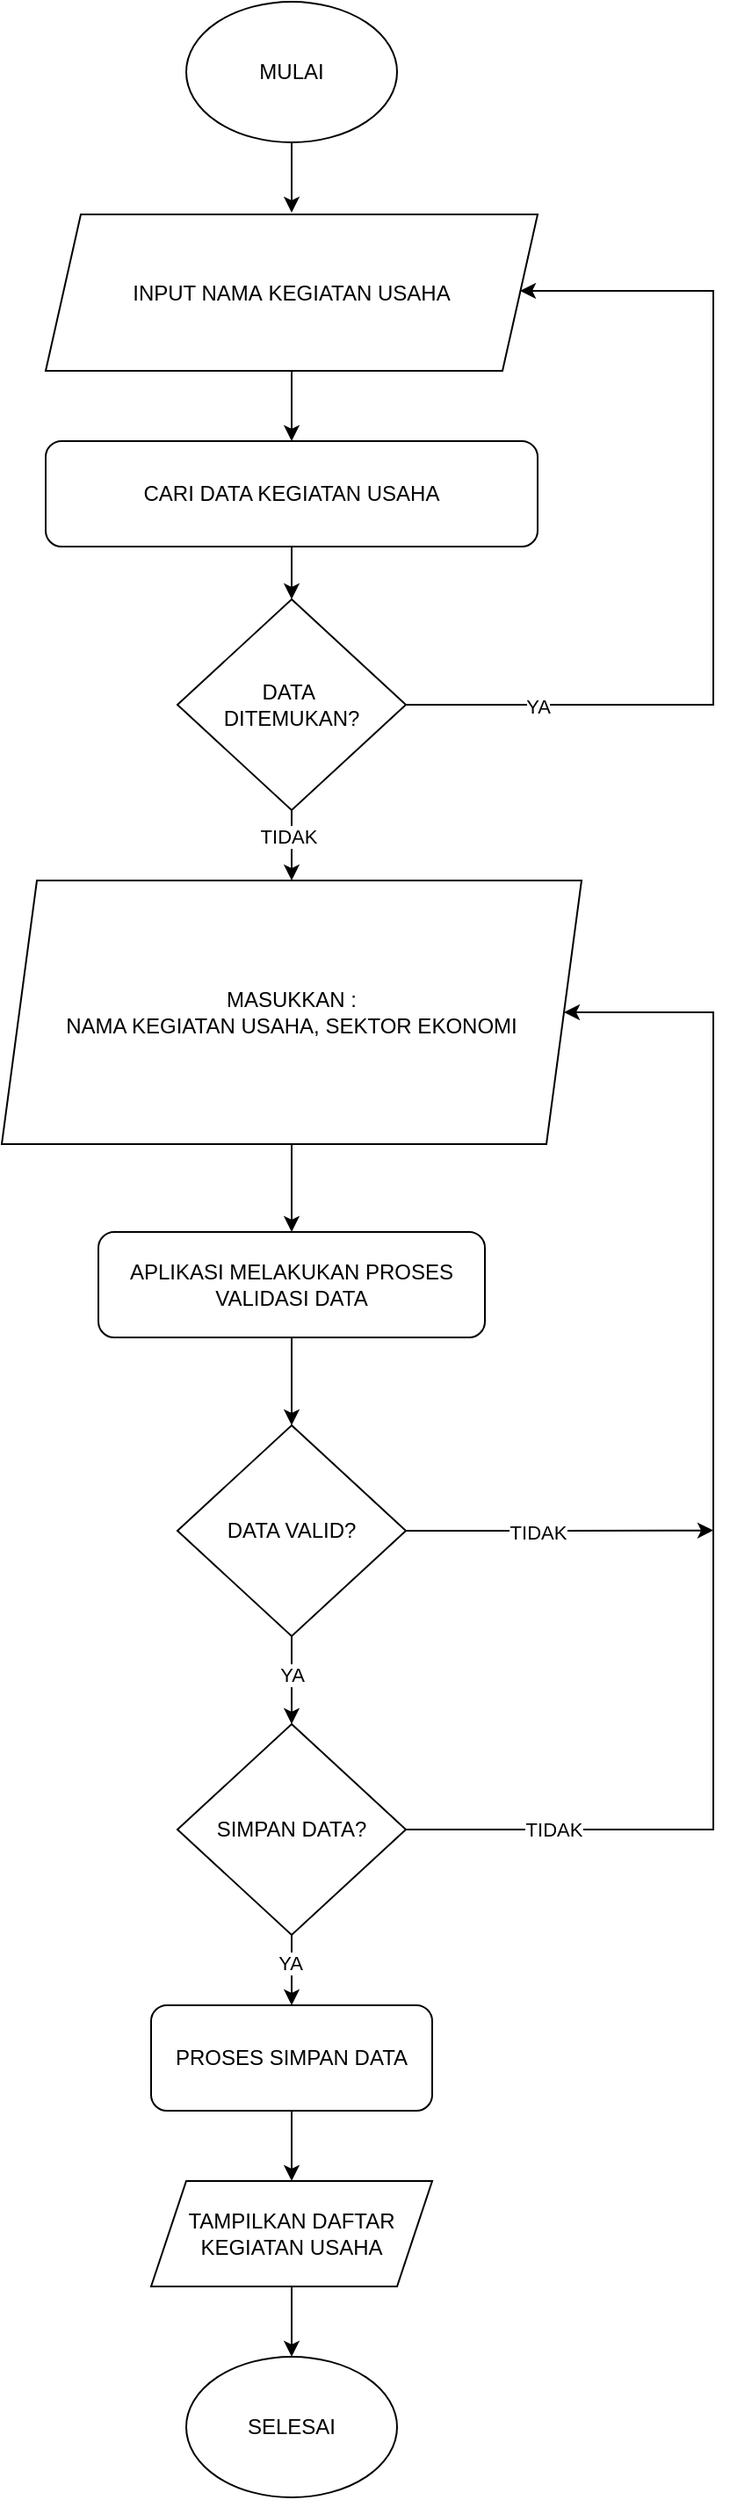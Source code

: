 <mxfile version="25.0.1">
  <diagram name="Page-1" id="YjIV6i9AhqV_NUEh9Pl0">
    <mxGraphModel dx="693" dy="371" grid="1" gridSize="10" guides="1" tooltips="1" connect="1" arrows="1" fold="1" page="1" pageScale="1" pageWidth="850" pageHeight="1100" math="0" shadow="0">
      <root>
        <mxCell id="0" />
        <mxCell id="1" parent="0" />
        <mxCell id="l4PgzZC-H3y_UtFU5DA_-1" style="edgeStyle=orthogonalEdgeStyle;rounded=0;orthogonalLoop=1;jettySize=auto;html=1;" parent="1" source="l4PgzZC-H3y_UtFU5DA_-2" edge="1">
          <mxGeometry relative="1" as="geometry">
            <mxPoint x="400" y="180" as="targetPoint" />
          </mxGeometry>
        </mxCell>
        <mxCell id="l4PgzZC-H3y_UtFU5DA_-2" value="MULAI" style="ellipse;whiteSpace=wrap;html=1;" parent="1" vertex="1">
          <mxGeometry x="340" y="60" width="120" height="80" as="geometry" />
        </mxCell>
        <mxCell id="l4PgzZC-H3y_UtFU5DA_-3" style="edgeStyle=orthogonalEdgeStyle;rounded=0;orthogonalLoop=1;jettySize=auto;html=1;entryX=0.5;entryY=0;entryDx=0;entryDy=0;" parent="1" source="l4PgzZC-H3y_UtFU5DA_-12" target="l4PgzZC-H3y_UtFU5DA_-10" edge="1">
          <mxGeometry relative="1" as="geometry" />
        </mxCell>
        <mxCell id="l4PgzZC-H3y_UtFU5DA_-4" style="edgeStyle=orthogonalEdgeStyle;rounded=0;orthogonalLoop=1;jettySize=auto;html=1;entryX=0.5;entryY=0;entryDx=0;entryDy=0;" parent="1" source="l4PgzZC-H3y_UtFU5DA_-5" target="l4PgzZC-H3y_UtFU5DA_-23" edge="1">
          <mxGeometry relative="1" as="geometry" />
        </mxCell>
        <mxCell id="l4PgzZC-H3y_UtFU5DA_-5" value="INPUT NAMA&lt;span style=&quot;background-color: initial;&quot;&gt;&amp;nbsp;KEGIATAN USAHA&lt;/span&gt;" style="shape=parallelogram;perimeter=parallelogramPerimeter;whiteSpace=wrap;html=1;fixedSize=1;" parent="1" vertex="1">
          <mxGeometry x="260" y="181" width="280" height="89" as="geometry" />
        </mxCell>
        <mxCell id="l4PgzZC-H3y_UtFU5DA_-6" style="edgeStyle=orthogonalEdgeStyle;rounded=0;orthogonalLoop=1;jettySize=auto;html=1;exitX=0.5;exitY=1;exitDx=0;exitDy=0;entryX=0.5;entryY=0;entryDx=0;entryDy=0;" parent="1" source="l4PgzZC-H3y_UtFU5DA_-10" target="l4PgzZC-H3y_UtFU5DA_-17" edge="1">
          <mxGeometry relative="1" as="geometry" />
        </mxCell>
        <mxCell id="l4PgzZC-H3y_UtFU5DA_-7" value="YA" style="edgeLabel;html=1;align=center;verticalAlign=middle;resizable=0;points=[];" parent="l4PgzZC-H3y_UtFU5DA_-6" vertex="1" connectable="0">
          <mxGeometry x="-0.129" relative="1" as="geometry">
            <mxPoint as="offset" />
          </mxGeometry>
        </mxCell>
        <mxCell id="l4PgzZC-H3y_UtFU5DA_-8" style="edgeStyle=orthogonalEdgeStyle;rounded=0;orthogonalLoop=1;jettySize=auto;html=1;exitX=1;exitY=0.5;exitDx=0;exitDy=0;" parent="1" source="l4PgzZC-H3y_UtFU5DA_-10" edge="1">
          <mxGeometry relative="1" as="geometry">
            <mxPoint x="640" y="929.8" as="targetPoint" />
          </mxGeometry>
        </mxCell>
        <mxCell id="l4PgzZC-H3y_UtFU5DA_-9" value="TIDAK" style="edgeLabel;html=1;align=center;verticalAlign=middle;resizable=0;points=[];" parent="l4PgzZC-H3y_UtFU5DA_-8" vertex="1" connectable="0">
          <mxGeometry x="-0.146" y="-1" relative="1" as="geometry">
            <mxPoint as="offset" />
          </mxGeometry>
        </mxCell>
        <mxCell id="l4PgzZC-H3y_UtFU5DA_-10" value="DATA VALID?" style="rhombus;whiteSpace=wrap;html=1;" parent="1" vertex="1">
          <mxGeometry x="335" y="870" width="130" height="120" as="geometry" />
        </mxCell>
        <mxCell id="l4PgzZC-H3y_UtFU5DA_-11" value="SELESAI" style="ellipse;whiteSpace=wrap;html=1;" parent="1" vertex="1">
          <mxGeometry x="340" y="1400" width="120" height="80" as="geometry" />
        </mxCell>
        <mxCell id="l4PgzZC-H3y_UtFU5DA_-12" value="APLIKASI MELAKUKAN PROSES VALIDASI DATA" style="rounded=1;whiteSpace=wrap;html=1;" parent="1" vertex="1">
          <mxGeometry x="290" y="760" width="220" height="60" as="geometry" />
        </mxCell>
        <mxCell id="l4PgzZC-H3y_UtFU5DA_-13" style="edgeStyle=orthogonalEdgeStyle;rounded=0;orthogonalLoop=1;jettySize=auto;html=1;exitX=1;exitY=0.5;exitDx=0;exitDy=0;entryX=1;entryY=0.5;entryDx=0;entryDy=0;" parent="1" source="l4PgzZC-H3y_UtFU5DA_-17" target="l4PgzZC-H3y_UtFU5DA_-30" edge="1">
          <mxGeometry relative="1" as="geometry">
            <mxPoint x="640" y="640" as="targetPoint" />
            <Array as="points">
              <mxPoint x="640" y="1100" />
              <mxPoint x="640" y="635" />
            </Array>
          </mxGeometry>
        </mxCell>
        <mxCell id="l4PgzZC-H3y_UtFU5DA_-14" value="TIDAK" style="edgeLabel;html=1;align=center;verticalAlign=middle;resizable=0;points=[];" parent="l4PgzZC-H3y_UtFU5DA_-13" vertex="1" connectable="0">
          <mxGeometry x="-0.769" relative="1" as="geometry">
            <mxPoint as="offset" />
          </mxGeometry>
        </mxCell>
        <mxCell id="l4PgzZC-H3y_UtFU5DA_-15" style="edgeStyle=orthogonalEdgeStyle;rounded=0;orthogonalLoop=1;jettySize=auto;html=1;entryX=0.5;entryY=0;entryDx=0;entryDy=0;" parent="1" source="l4PgzZC-H3y_UtFU5DA_-17" edge="1">
          <mxGeometry relative="1" as="geometry">
            <mxPoint x="400" y="1200" as="targetPoint" />
          </mxGeometry>
        </mxCell>
        <mxCell id="l4PgzZC-H3y_UtFU5DA_-16" value="YA" style="edgeLabel;html=1;align=center;verticalAlign=middle;resizable=0;points=[];" parent="l4PgzZC-H3y_UtFU5DA_-15" vertex="1" connectable="0">
          <mxGeometry x="-0.199" y="-1" relative="1" as="geometry">
            <mxPoint as="offset" />
          </mxGeometry>
        </mxCell>
        <mxCell id="l4PgzZC-H3y_UtFU5DA_-17" value="SIMPAN DATA?" style="rhombus;whiteSpace=wrap;html=1;" parent="1" vertex="1">
          <mxGeometry x="335" y="1040" width="130" height="120" as="geometry" />
        </mxCell>
        <mxCell id="l4PgzZC-H3y_UtFU5DA_-18" style="edgeStyle=orthogonalEdgeStyle;rounded=0;orthogonalLoop=1;jettySize=auto;html=1;exitX=0.5;exitY=1;exitDx=0;exitDy=0;entryX=0.5;entryY=0;entryDx=0;entryDy=0;" parent="1" source="l4PgzZC-H3y_UtFU5DA_-19" target="l4PgzZC-H3y_UtFU5DA_-21" edge="1">
          <mxGeometry relative="1" as="geometry" />
        </mxCell>
        <mxCell id="l4PgzZC-H3y_UtFU5DA_-19" value="PROSES SIMPAN DATA" style="rounded=1;whiteSpace=wrap;html=1;" parent="1" vertex="1">
          <mxGeometry x="320" y="1200" width="160" height="60" as="geometry" />
        </mxCell>
        <mxCell id="l4PgzZC-H3y_UtFU5DA_-20" style="edgeStyle=orthogonalEdgeStyle;rounded=0;orthogonalLoop=1;jettySize=auto;html=1;exitX=0.5;exitY=1;exitDx=0;exitDy=0;entryX=0.5;entryY=0;entryDx=0;entryDy=0;" parent="1" source="l4PgzZC-H3y_UtFU5DA_-21" target="l4PgzZC-H3y_UtFU5DA_-11" edge="1">
          <mxGeometry relative="1" as="geometry" />
        </mxCell>
        <mxCell id="l4PgzZC-H3y_UtFU5DA_-21" value="TAMPILKAN DAFTAR&lt;div&gt;KEGIATAN USAHA&lt;/div&gt;" style="shape=parallelogram;perimeter=parallelogramPerimeter;whiteSpace=wrap;html=1;fixedSize=1;" parent="1" vertex="1">
          <mxGeometry x="320" y="1300" width="160" height="60" as="geometry" />
        </mxCell>
        <mxCell id="l4PgzZC-H3y_UtFU5DA_-22" style="edgeStyle=orthogonalEdgeStyle;rounded=0;orthogonalLoop=1;jettySize=auto;html=1;entryX=0.5;entryY=0;entryDx=0;entryDy=0;" parent="1" source="l4PgzZC-H3y_UtFU5DA_-23" target="l4PgzZC-H3y_UtFU5DA_-28" edge="1">
          <mxGeometry relative="1" as="geometry" />
        </mxCell>
        <mxCell id="l4PgzZC-H3y_UtFU5DA_-23" value="CARI DATA KEGIATAN USAHA" style="rounded=1;whiteSpace=wrap;html=1;" parent="1" vertex="1">
          <mxGeometry x="260" y="310" width="280" height="60" as="geometry" />
        </mxCell>
        <mxCell id="l4PgzZC-H3y_UtFU5DA_-24" style="edgeStyle=orthogonalEdgeStyle;rounded=0;orthogonalLoop=1;jettySize=auto;html=1;entryX=0.5;entryY=0;entryDx=0;entryDy=0;" parent="1" source="l4PgzZC-H3y_UtFU5DA_-28" target="l4PgzZC-H3y_UtFU5DA_-30" edge="1">
          <mxGeometry relative="1" as="geometry" />
        </mxCell>
        <mxCell id="l4PgzZC-H3y_UtFU5DA_-25" value="TIDAK" style="edgeLabel;html=1;align=center;verticalAlign=middle;resizable=0;points=[];" parent="l4PgzZC-H3y_UtFU5DA_-24" vertex="1" connectable="0">
          <mxGeometry x="-0.25" y="-2" relative="1" as="geometry">
            <mxPoint as="offset" />
          </mxGeometry>
        </mxCell>
        <mxCell id="l4PgzZC-H3y_UtFU5DA_-26" style="edgeStyle=orthogonalEdgeStyle;rounded=0;orthogonalLoop=1;jettySize=auto;html=1;exitX=1;exitY=0.5;exitDx=0;exitDy=0;entryX=1;entryY=0.5;entryDx=0;entryDy=0;" parent="1" source="l4PgzZC-H3y_UtFU5DA_-28" edge="1">
          <mxGeometry relative="1" as="geometry">
            <mxPoint x="530" y="224.5" as="targetPoint" />
            <Array as="points">
              <mxPoint x="640" y="460" />
              <mxPoint x="640" y="225" />
            </Array>
            <mxPoint x="465" y="459" as="sourcePoint" />
          </mxGeometry>
        </mxCell>
        <mxCell id="l4PgzZC-H3y_UtFU5DA_-27" value="YA" style="edgeLabel;html=1;align=center;verticalAlign=middle;resizable=0;points=[];" parent="l4PgzZC-H3y_UtFU5DA_-26" vertex="1" connectable="0">
          <mxGeometry x="-0.712" y="-1" relative="1" as="geometry">
            <mxPoint as="offset" />
          </mxGeometry>
        </mxCell>
        <mxCell id="l4PgzZC-H3y_UtFU5DA_-28" value="DATA&amp;nbsp;&lt;div&gt;DITEMUKAN?&lt;/div&gt;" style="rhombus;whiteSpace=wrap;html=1;" parent="1" vertex="1">
          <mxGeometry x="335" y="400" width="130" height="120" as="geometry" />
        </mxCell>
        <mxCell id="l4PgzZC-H3y_UtFU5DA_-29" style="edgeStyle=orthogonalEdgeStyle;rounded=0;orthogonalLoop=1;jettySize=auto;html=1;entryX=0.5;entryY=0;entryDx=0;entryDy=0;" parent="1" source="l4PgzZC-H3y_UtFU5DA_-30" target="l4PgzZC-H3y_UtFU5DA_-12" edge="1">
          <mxGeometry relative="1" as="geometry" />
        </mxCell>
        <mxCell id="l4PgzZC-H3y_UtFU5DA_-30" value="MASUKKAN :&lt;br&gt;NAMA KEGIATAN USAHA, SEKTOR EKONOMI" style="shape=parallelogram;perimeter=parallelogramPerimeter;whiteSpace=wrap;html=1;fixedSize=1;" parent="1" vertex="1">
          <mxGeometry x="235" y="560" width="330" height="150" as="geometry" />
        </mxCell>
      </root>
    </mxGraphModel>
  </diagram>
</mxfile>
